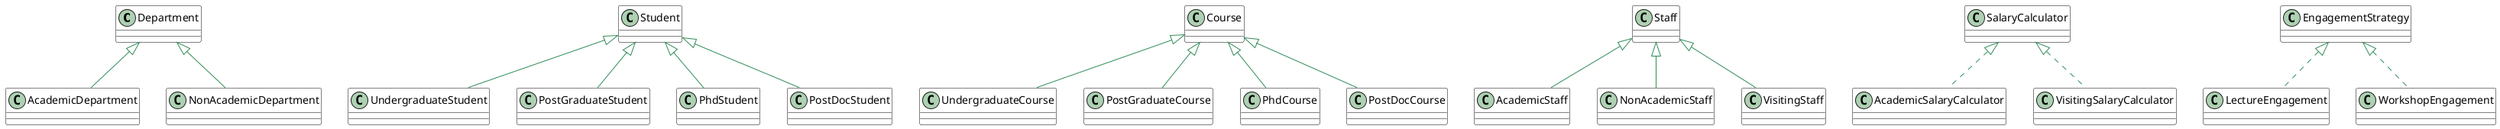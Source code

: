 @startuml
!define KO_KOTLIN
!define KO_ICON
skinparam class {
    BackgroundColor White
    ArrowColor SeaGreen
    BorderColor Black
}

Department <|-- AcademicDepartment
Department <|-- NonAcademicDepartment

Student <|-- UndergraduateStudent
Student <|-- PostGraduateStudent
Student <|-- PhdStudent
Student <|-- PostDocStudent

Course <|-- UndergraduateCourse
Course <|-- PostGraduateCourse
Course <|-- PhdCourse
Course <|-- PostDocCourse

Staff <|-- AcademicStaff
Staff <|-- NonAcademicStaff
Staff <|-- VisitingStaff

SalaryCalculator <|.. AcademicSalaryCalculator
SalaryCalculator <|.. VisitingSalaryCalculator

EngagementStrategy <|.. LectureEngagement
EngagementStrategy <|.. WorkshopEngagement

@enduml